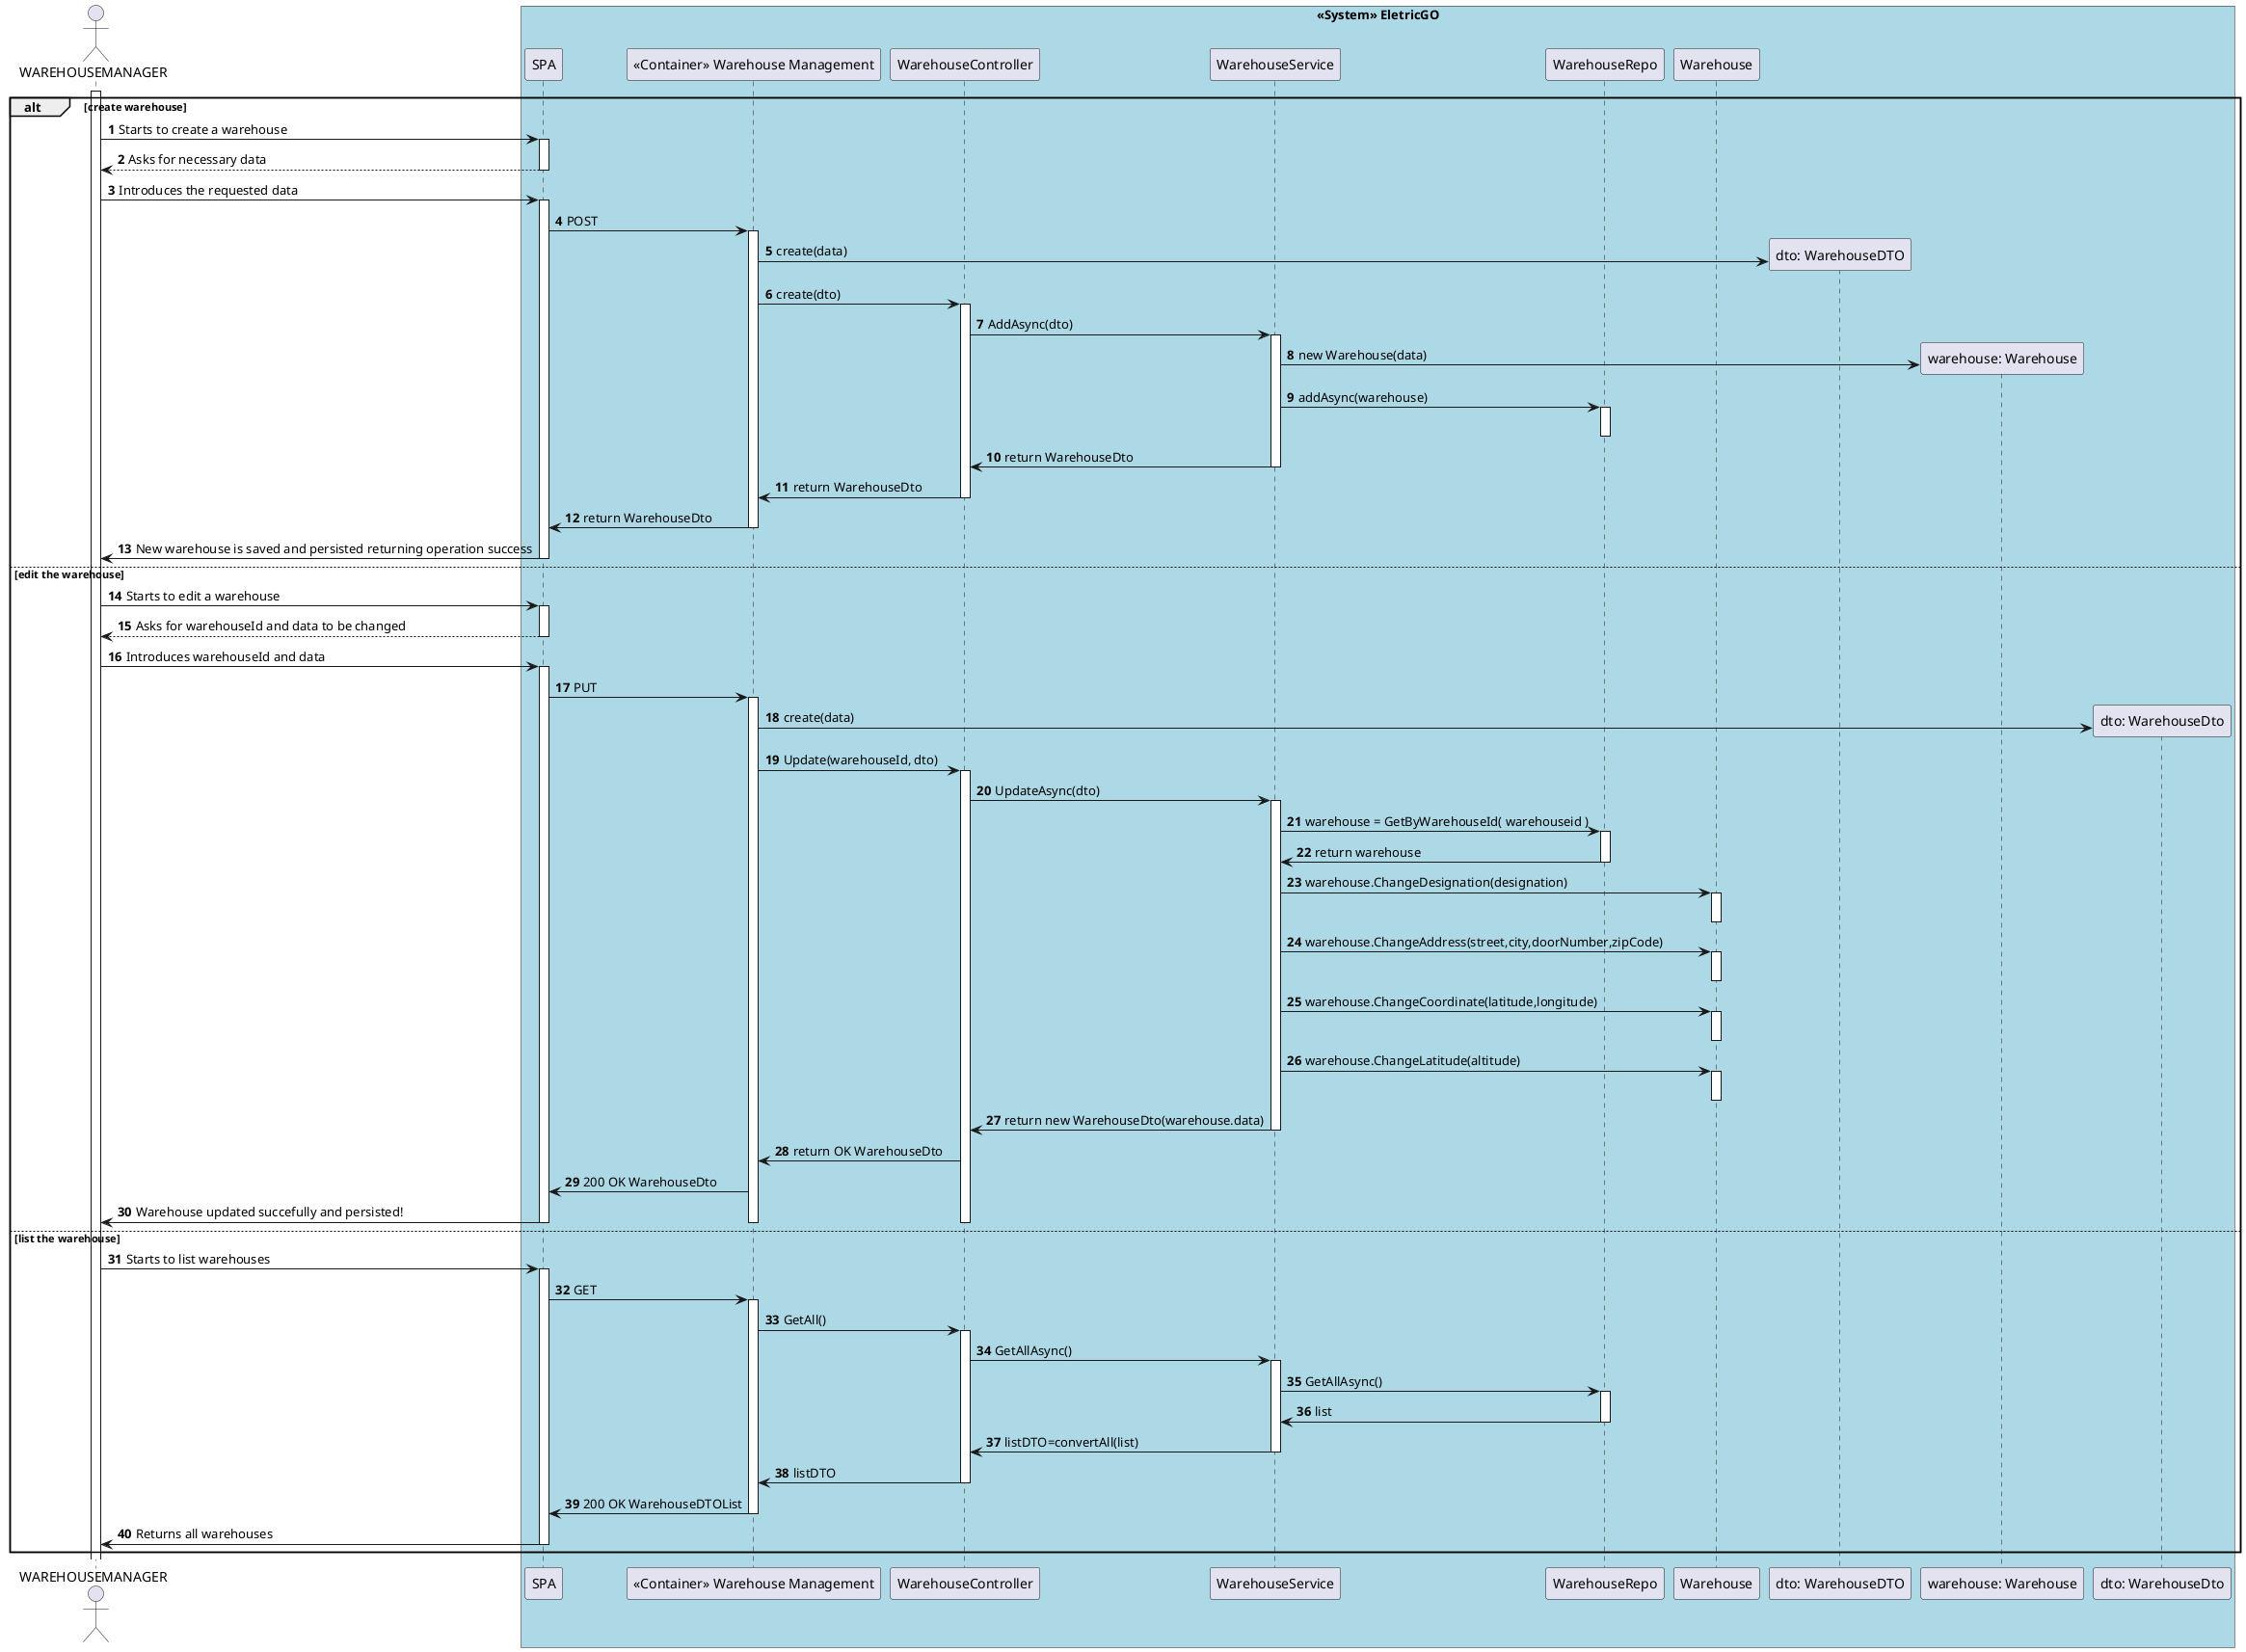 @startuml Sequence Diagram
autonumber

actor WAREHOUSEMANAGER as WMR

activate WMR
box "<<System>> EletricGO" #LightBlue
'participant "<<System>> EletricGO" as E
participant "SPA" as SPA
participant "<<Container>> Warehouse Management" as WM
participant "WarehouseController" as ctr
participant "WarehouseService" as serv
participant "WarehouseRepo" as repo
participant "Warehouse" as warehouse



alt create warehouse
    WMR -> SPA: Starts to create a warehouse
    activate SPA
    SPA --> WMR: Asks for necessary data
    deactivate SPA
    WMR-> SPA: Introduces the requested data
    activate SPA

    SPA -> WM: POST
    
    activate WM
    create "dto: WarehouseDTO"
    WM -> "dto: WarehouseDTO": create(data)
    
    WM -> ctr : create(dto)
    activate ctr
    ctr -> serv: AddAsync(dto)
    activate serv
    create "warehouse: Warehouse"
    serv -> "warehouse: Warehouse": new Warehouse(data)
    serv -> repo: addAsync(warehouse)
    activate repo
    deactivate repo
    serv -> ctr: return WarehouseDto
    deactivate serv
    ctr -> WM: return WarehouseDto
    deactivate ctr
    WM -> SPA: return WarehouseDto
    deactivate ctr
    deactivate WM
    SPA -> WMR: New warehouse is saved and persisted returning operation success
    deactivate SPA
    
    
    
    

     





    else edit the warehouse

        WMR -> SPA: Starts to edit a warehouse
        activate SPA
        SPA --> WMR: Asks for warehouseId and data to be changed
        deactivate SPA
        WMR -> SPA: Introduces warehouseId and data
        activate SPA
        SPA -> WM: PUT
        activate WM
        create "dto: WarehouseDto"
        WM -> "dto: WarehouseDto": create(data)
        
        WM -> ctr: Update(warehouseId, dto)
        activate ctr
        ctr -> serv: UpdateAsync(dto)
        
        activate serv
        serv -> repo: warehouse = GetByWarehouseId( warehouseid )
        activate repo
        repo -> serv: return warehouse
        deactivate repo
        serv -> warehouse: warehouse.ChangeDesignation(designation)
        activate warehouse
        deactivate warehouse
        serv -> warehouse: warehouse.ChangeAddress(street,city,doorNumber,zipCode)
        activate warehouse
        deactivate warehouse
        serv -> warehouse: warehouse.ChangeCoordinate(latitude,longitude)
        activate warehouse
        deactivate warehouse
        serv -> warehouse: warehouse.ChangeLatitude(altitude) 
        activate warehouse
        deactivate warehouse
        serv -> ctr: return new WarehouseDto(warehouse.data)
        deactivate serv
        ctr -> WM: return OK WarehouseDto
        
        WM -> SPA: 200 OK WarehouseDto
        SPA -> WMR: Warehouse updated succefully and persisted!
        deactivate WM
        deactivate SPA
        deactivate ctr
        
        



    else list the warehouse
    WMR -> SPA: Starts to list warehouses
    activate SPA
    SPA -> WM: GET
    activate WM
    WM -> ctr: GetAll()
    activate ctr
    ctr -> serv: GetAllAsync()
    activate serv
    serv -> repo: GetAllAsync()
    activate repo
    repo -> serv: list
    deactivate repo
    serv -> ctr: listDTO=convertAll(list)
    deactivate serv
    ctr -> WM: listDTO
    deactivate ctr
    WM -> SPA: 200 OK WarehouseDTOList
    deactivate WM
    SPA -> WMR: Returns all warehouses
    deactivate SPA
    end alt


                deactivate WM
end box
                @enduml